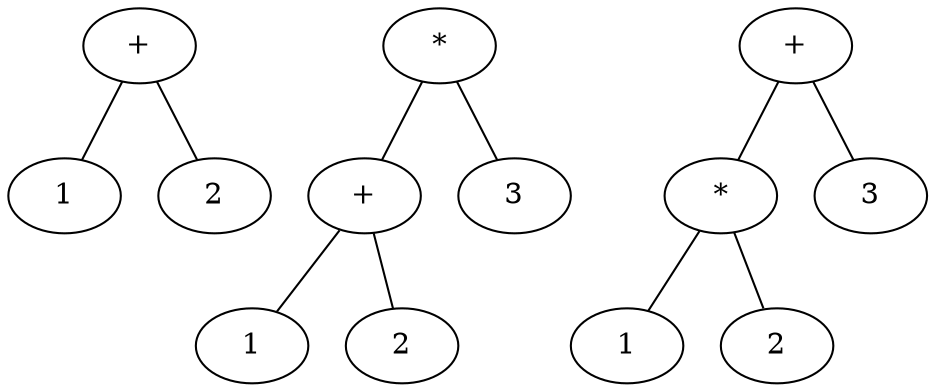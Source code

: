 graph "tree" {                                 
    subgraph sub1{
    n11 [label="+"]
    n12 [label="1"]
    n13 [label="2"]
    n11 -- n12
    n11 -- n13
    }
    subgraph sub2{
    n21 [label="*"]
    n22 [label="+"]
    n23 [label="1"]
    n24 [label="2"]
    n25 [label="3"]
    n21 -- n22
    n22 -- n23
    n22 -- n24
    n21 -- n25
    }
    subgraph sub3{
    "+" -- "*"
    "*" -- "1"
    "*" -- "2"
    "+" -- "3"
    }
} 
